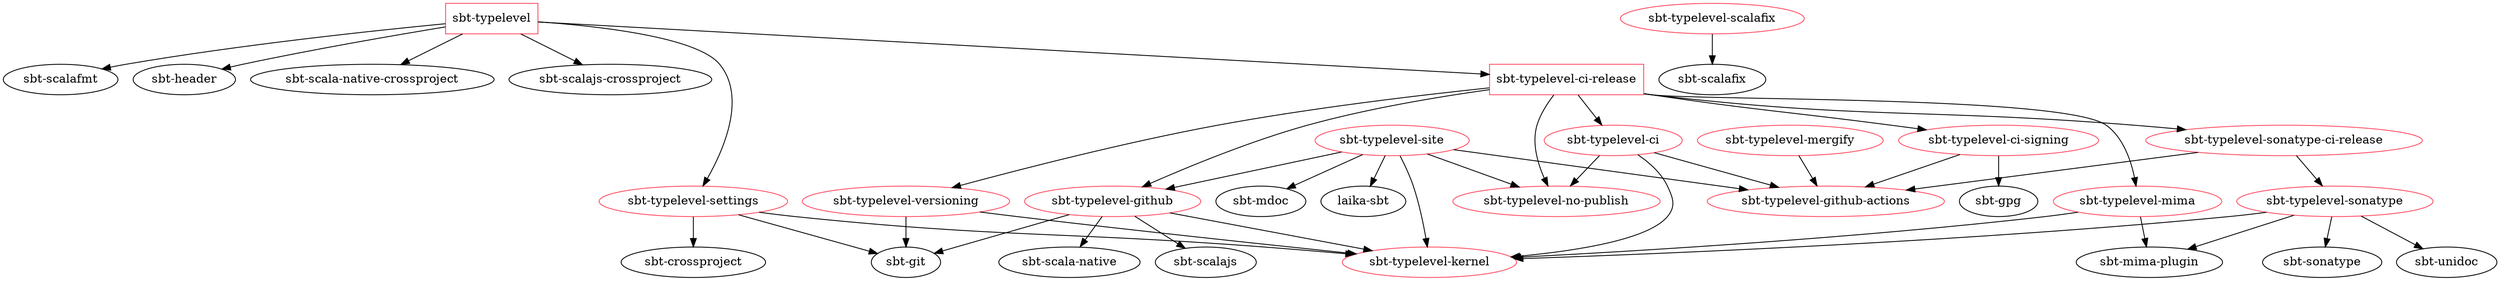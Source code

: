 digraph {

  cross[label="sbt-crossproject"]
  fix[label="sbt-scalafix"]
  fmt[label="sbt-scalafmt"]
  git[label="sbt-git"]
  gpg[label="sbt-gpg"]
  header[label="sbt-header"]
  laika[label="laika-sbt"]
  mdoc[label="sbt-mdoc"]
  mima[label="sbt-mima-plugin"]
  sn[label="sbt-scala-native"]
  sncp[label="sbt-scala-native-crossproject"]
  sonatype[label="sbt-sonatype"]
  sjs[label="sbt-scalajs"]
  sjscp[label="sbt-scalajs-crossproject"]
  unidoc[label="sbt-unidoc"]

  node[color="#FF4C61"];

  tlkernel[label="sbt-typelevel-kernel"];

  tlnopub[label="sbt-typelevel-no-publish"];

  tlsettings[label="sbt-typelevel-settings"];
  tlsettings -> tlkernel;
  tlsettings -> git;
  tlsettings -> cross;

  tlgithub[label="sbt-typelevel-github"];
  tlgithub -> tlkernel;
  tlgithub -> git;
  tlgithub -> sjs;
  tlgithub -> sn;

  tlversioning[label="sbt-typelevel-versioning"];
  tlversioning -> tlkernel;
  tlversioning -> git;

  tlmima[label="sbt-typelevel-mima"];
  tlmima -> tlkernel;
  tlmima -> mima;

  tlsonatype[label="sbt-typelevel-sonatype"];
  tlsonatype -> tlkernel;
  tlsonatype -> sonatype;
  tlsonatype -> mima;
  tlsonatype -> unidoc;

  tlgha[label="sbt-typelevel-github-actions"]

  tlcisigning[label="sbt-typelevel-ci-signing"];
  tlcisigning -> tlgha;
  tlcisigning -> gpg;

  tlsonatypecirelease[label="sbt-typelevel-sonatype-ci-release"];
  tlsonatypecirelease -> tlsonatype;
  tlsonatypecirelease -> tlgha;

  tlci[label="sbt-typelevel-ci"];
  tlci -> tlkernel;
  tlci -> tlnopub;
  tlci -> tlgha;

  tlfix[label="sbt-typelevel-scalafix"];
  tlfix -> fix;

  tlmergify[label="sbt-typelevel-mergify"];
  tlmergify -> tlgha;

  tlsite[label="sbt-typelevel-site"];
  tlsite -> tlkernel;
  tlsite -> tlgithub;
  tlsite -> tlgha;
  tlsite -> tlnopub;
  tlsite -> mdoc;
  tlsite -> laika;

  node[shape="box"];

  tlcirelease[label="sbt-typelevel-ci-release"];
  tlcirelease -> tlci;
  tlcirelease -> tlgithub;
  tlcirelease -> tlversioning;
  tlcirelease -> tlmima;
  tlcirelease -> tlsonatypecirelease;
  tlcirelease -> tlcisigning;
  tlcirelease -> tlnopub;

  tl[label="sbt-typelevel"];
  tl -> tlsettings;
  tl -> tlcirelease;
  tl -> fmt;
  tl -> header;
  tl -> sjscp;
  tl -> sncp;
}
